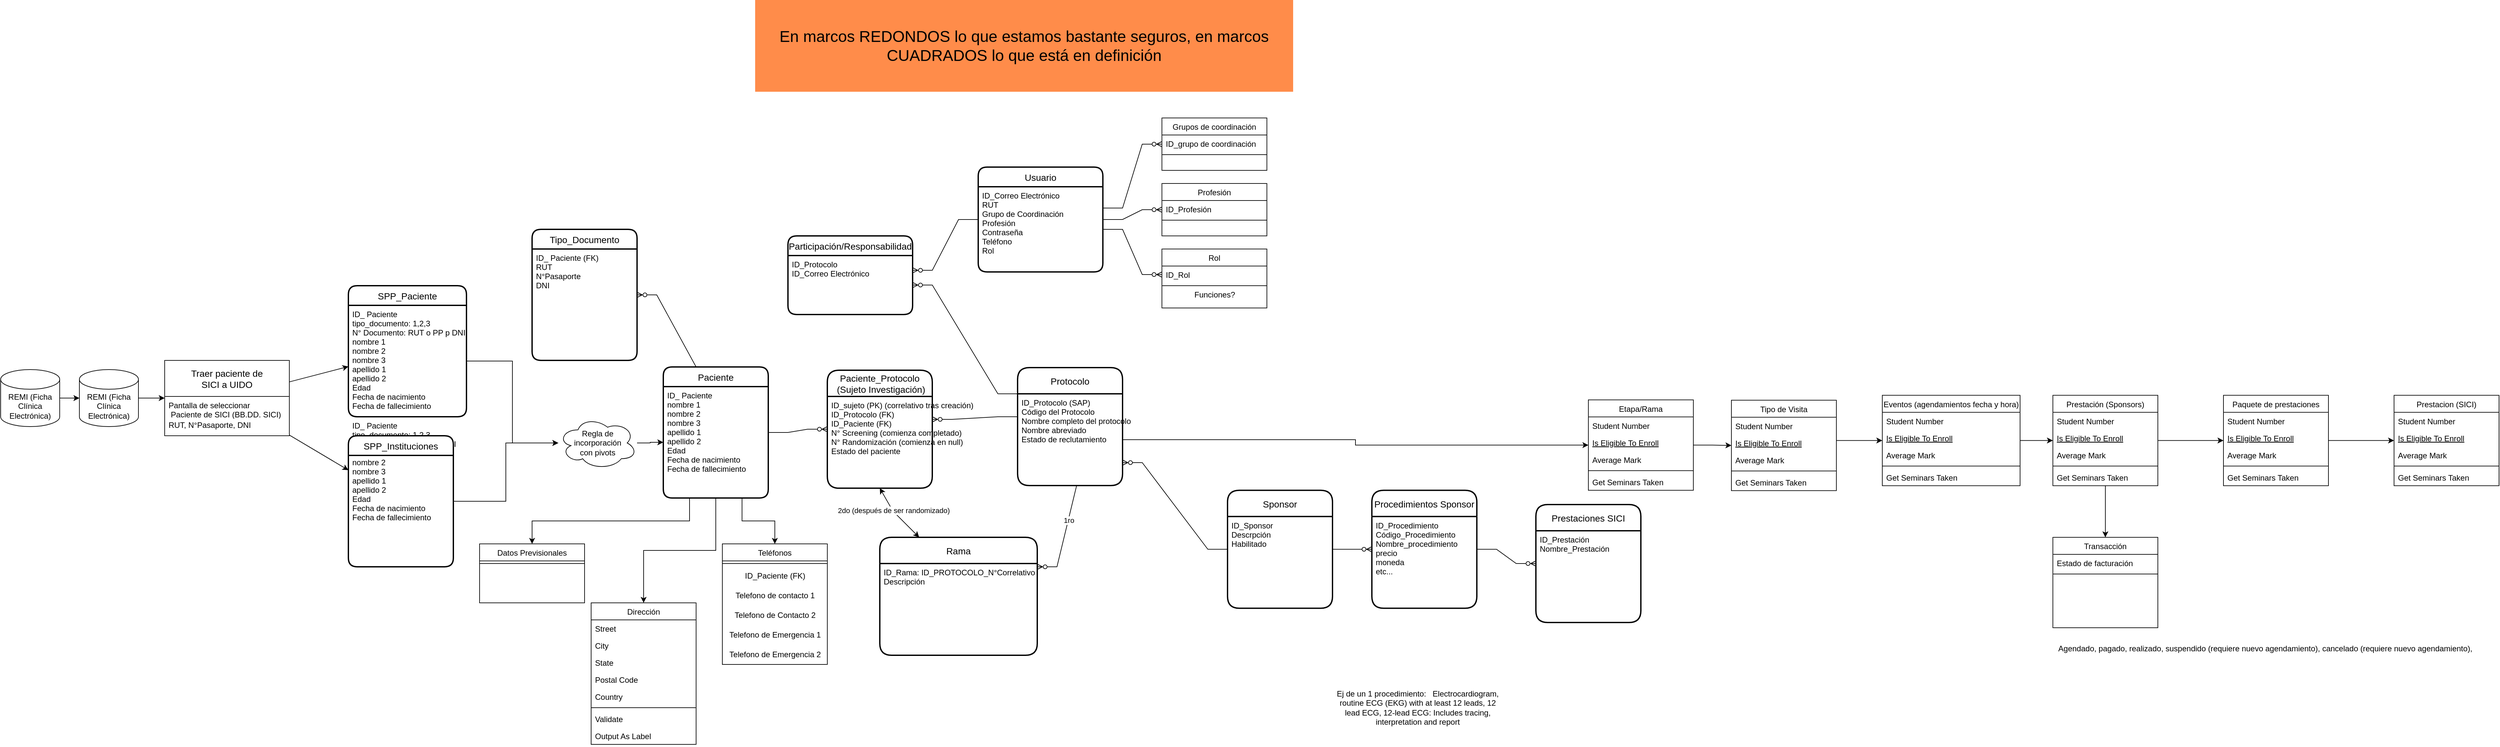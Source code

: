 <mxfile version="20.4.0" type="github">
  <diagram id="C5RBs43oDa-KdzZeNtuy" name="Modelo de datos">
    <mxGraphModel dx="3698" dy="2111" grid="1" gridSize="10" guides="1" tooltips="1" connect="1" arrows="1" fold="1" page="1" pageScale="1" pageWidth="827" pageHeight="1169" math="0" shadow="0">
      <root>
        <mxCell id="WIyWlLk6GJQsqaUBKTNV-0" />
        <mxCell id="WIyWlLk6GJQsqaUBKTNV-1" parent="WIyWlLk6GJQsqaUBKTNV-0" />
        <mxCell id="o2q1ifa4VH7G2egXARDQ-42" style="edgeStyle=orthogonalEdgeStyle;rounded=0;orthogonalLoop=1;jettySize=auto;html=1;exitX=1;exitY=0.5;exitDx=0;exitDy=0;" parent="WIyWlLk6GJQsqaUBKTNV-1" source="6zTSTTlQzJXJBrJj9n_g-30" target="z5YawjzfUHT3OrqKKdno-17" edge="1">
          <mxGeometry relative="1" as="geometry">
            <mxPoint x="850.0" y="588" as="sourcePoint" />
          </mxGeometry>
        </mxCell>
        <mxCell id="o2q1ifa4VH7G2egXARDQ-59" value="" style="edgeStyle=orthogonalEdgeStyle;rounded=0;orthogonalLoop=1;jettySize=auto;html=1;" parent="WIyWlLk6GJQsqaUBKTNV-1" source="zkfFHV4jXpPFQw0GAbJ--6" target="z5YawjzfUHT3OrqKKdno-11" edge="1">
          <mxGeometry relative="1" as="geometry" />
        </mxCell>
        <mxCell id="zkfFHV4jXpPFQw0GAbJ--6" value="Paquete de prestaciones" style="swimlane;fontStyle=0;align=center;verticalAlign=top;childLayout=stackLayout;horizontal=1;startSize=26;horizontalStack=0;resizeParent=1;resizeLast=0;collapsible=1;marginBottom=0;rounded=0;shadow=0;strokeWidth=1;" parent="WIyWlLk6GJQsqaUBKTNV-1" vertex="1">
          <mxGeometry x="2268" y="533.25" width="160" height="138" as="geometry">
            <mxRectangle x="130" y="380" width="160" height="26" as="alternateBounds" />
          </mxGeometry>
        </mxCell>
        <mxCell id="zkfFHV4jXpPFQw0GAbJ--7" value="Student Number" style="text;align=left;verticalAlign=top;spacingLeft=4;spacingRight=4;overflow=hidden;rotatable=0;points=[[0,0.5],[1,0.5]];portConstraint=eastwest;" parent="zkfFHV4jXpPFQw0GAbJ--6" vertex="1">
          <mxGeometry y="26" width="160" height="26" as="geometry" />
        </mxCell>
        <mxCell id="zkfFHV4jXpPFQw0GAbJ--10" value="Is Eligible To Enroll" style="text;align=left;verticalAlign=top;spacingLeft=4;spacingRight=4;overflow=hidden;rotatable=0;points=[[0,0.5],[1,0.5]];portConstraint=eastwest;fontStyle=4" parent="zkfFHV4jXpPFQw0GAbJ--6" vertex="1">
          <mxGeometry y="52" width="160" height="26" as="geometry" />
        </mxCell>
        <mxCell id="zkfFHV4jXpPFQw0GAbJ--8" value="Average Mark" style="text;align=left;verticalAlign=top;spacingLeft=4;spacingRight=4;overflow=hidden;rotatable=0;points=[[0,0.5],[1,0.5]];portConstraint=eastwest;rounded=0;shadow=0;html=0;" parent="zkfFHV4jXpPFQw0GAbJ--6" vertex="1">
          <mxGeometry y="78" width="160" height="26" as="geometry" />
        </mxCell>
        <mxCell id="zkfFHV4jXpPFQw0GAbJ--9" value="" style="line;html=1;strokeWidth=1;align=left;verticalAlign=middle;spacingTop=-1;spacingLeft=3;spacingRight=3;rotatable=0;labelPosition=right;points=[];portConstraint=eastwest;" parent="zkfFHV4jXpPFQw0GAbJ--6" vertex="1">
          <mxGeometry y="104" width="160" height="8" as="geometry" />
        </mxCell>
        <mxCell id="zkfFHV4jXpPFQw0GAbJ--11" value="Get Seminars Taken" style="text;align=left;verticalAlign=top;spacingLeft=4;spacingRight=4;overflow=hidden;rotatable=0;points=[[0,0.5],[1,0.5]];portConstraint=eastwest;" parent="zkfFHV4jXpPFQw0GAbJ--6" vertex="1">
          <mxGeometry y="112" width="160" height="26" as="geometry" />
        </mxCell>
        <mxCell id="zkfFHV4jXpPFQw0GAbJ--17" value="Dirección" style="swimlane;fontStyle=0;align=center;verticalAlign=top;childLayout=stackLayout;horizontal=1;startSize=26;horizontalStack=0;resizeParent=1;resizeLast=0;collapsible=1;marginBottom=0;rounded=0;shadow=0;strokeWidth=1;" parent="WIyWlLk6GJQsqaUBKTNV-1" vertex="1">
          <mxGeometry x="-220" y="850" width="160" height="216" as="geometry">
            <mxRectangle x="550" y="140" width="160" height="26" as="alternateBounds" />
          </mxGeometry>
        </mxCell>
        <mxCell id="zkfFHV4jXpPFQw0GAbJ--18" value="Street" style="text;align=left;verticalAlign=top;spacingLeft=4;spacingRight=4;overflow=hidden;rotatable=0;points=[[0,0.5],[1,0.5]];portConstraint=eastwest;" parent="zkfFHV4jXpPFQw0GAbJ--17" vertex="1">
          <mxGeometry y="26" width="160" height="26" as="geometry" />
        </mxCell>
        <mxCell id="zkfFHV4jXpPFQw0GAbJ--19" value="City" style="text;align=left;verticalAlign=top;spacingLeft=4;spacingRight=4;overflow=hidden;rotatable=0;points=[[0,0.5],[1,0.5]];portConstraint=eastwest;rounded=0;shadow=0;html=0;" parent="zkfFHV4jXpPFQw0GAbJ--17" vertex="1">
          <mxGeometry y="52" width="160" height="26" as="geometry" />
        </mxCell>
        <mxCell id="zkfFHV4jXpPFQw0GAbJ--20" value="State" style="text;align=left;verticalAlign=top;spacingLeft=4;spacingRight=4;overflow=hidden;rotatable=0;points=[[0,0.5],[1,0.5]];portConstraint=eastwest;rounded=0;shadow=0;html=0;" parent="zkfFHV4jXpPFQw0GAbJ--17" vertex="1">
          <mxGeometry y="78" width="160" height="26" as="geometry" />
        </mxCell>
        <mxCell id="zkfFHV4jXpPFQw0GAbJ--21" value="Postal Code" style="text;align=left;verticalAlign=top;spacingLeft=4;spacingRight=4;overflow=hidden;rotatable=0;points=[[0,0.5],[1,0.5]];portConstraint=eastwest;rounded=0;shadow=0;html=0;" parent="zkfFHV4jXpPFQw0GAbJ--17" vertex="1">
          <mxGeometry y="104" width="160" height="26" as="geometry" />
        </mxCell>
        <mxCell id="zkfFHV4jXpPFQw0GAbJ--22" value="Country" style="text;align=left;verticalAlign=top;spacingLeft=4;spacingRight=4;overflow=hidden;rotatable=0;points=[[0,0.5],[1,0.5]];portConstraint=eastwest;rounded=0;shadow=0;html=0;" parent="zkfFHV4jXpPFQw0GAbJ--17" vertex="1">
          <mxGeometry y="130" width="160" height="26" as="geometry" />
        </mxCell>
        <mxCell id="zkfFHV4jXpPFQw0GAbJ--23" value="" style="line;html=1;strokeWidth=1;align=left;verticalAlign=middle;spacingTop=-1;spacingLeft=3;spacingRight=3;rotatable=0;labelPosition=right;points=[];portConstraint=eastwest;" parent="zkfFHV4jXpPFQw0GAbJ--17" vertex="1">
          <mxGeometry y="156" width="160" height="8" as="geometry" />
        </mxCell>
        <mxCell id="zkfFHV4jXpPFQw0GAbJ--24" value="Validate" style="text;align=left;verticalAlign=top;spacingLeft=4;spacingRight=4;overflow=hidden;rotatable=0;points=[[0,0.5],[1,0.5]];portConstraint=eastwest;" parent="zkfFHV4jXpPFQw0GAbJ--17" vertex="1">
          <mxGeometry y="164" width="160" height="26" as="geometry" />
        </mxCell>
        <mxCell id="zkfFHV4jXpPFQw0GAbJ--25" value="Output As Label" style="text;align=left;verticalAlign=top;spacingLeft=4;spacingRight=4;overflow=hidden;rotatable=0;points=[[0,0.5],[1,0.5]];portConstraint=eastwest;" parent="zkfFHV4jXpPFQw0GAbJ--17" vertex="1">
          <mxGeometry y="190" width="160" height="26" as="geometry" />
        </mxCell>
        <mxCell id="z5YawjzfUHT3OrqKKdno-11" value="Prestacion (SICI)" style="swimlane;fontStyle=0;align=center;verticalAlign=top;childLayout=stackLayout;horizontal=1;startSize=26;horizontalStack=0;resizeParent=1;resizeLast=0;collapsible=1;marginBottom=0;rounded=0;shadow=0;strokeWidth=1;" parent="WIyWlLk6GJQsqaUBKTNV-1" vertex="1">
          <mxGeometry x="2528" y="533.25" width="160" height="138" as="geometry">
            <mxRectangle x="130" y="380" width="160" height="26" as="alternateBounds" />
          </mxGeometry>
        </mxCell>
        <mxCell id="z5YawjzfUHT3OrqKKdno-12" value="Student Number" style="text;align=left;verticalAlign=top;spacingLeft=4;spacingRight=4;overflow=hidden;rotatable=0;points=[[0,0.5],[1,0.5]];portConstraint=eastwest;" parent="z5YawjzfUHT3OrqKKdno-11" vertex="1">
          <mxGeometry y="26" width="160" height="26" as="geometry" />
        </mxCell>
        <mxCell id="z5YawjzfUHT3OrqKKdno-13" value="Is Eligible To Enroll" style="text;align=left;verticalAlign=top;spacingLeft=4;spacingRight=4;overflow=hidden;rotatable=0;points=[[0,0.5],[1,0.5]];portConstraint=eastwest;fontStyle=4" parent="z5YawjzfUHT3OrqKKdno-11" vertex="1">
          <mxGeometry y="52" width="160" height="26" as="geometry" />
        </mxCell>
        <mxCell id="z5YawjzfUHT3OrqKKdno-14" value="Average Mark" style="text;align=left;verticalAlign=top;spacingLeft=4;spacingRight=4;overflow=hidden;rotatable=0;points=[[0,0.5],[1,0.5]];portConstraint=eastwest;rounded=0;shadow=0;html=0;" parent="z5YawjzfUHT3OrqKKdno-11" vertex="1">
          <mxGeometry y="78" width="160" height="26" as="geometry" />
        </mxCell>
        <mxCell id="z5YawjzfUHT3OrqKKdno-15" value="" style="line;html=1;strokeWidth=1;align=left;verticalAlign=middle;spacingTop=-1;spacingLeft=3;spacingRight=3;rotatable=0;labelPosition=right;points=[];portConstraint=eastwest;" parent="z5YawjzfUHT3OrqKKdno-11" vertex="1">
          <mxGeometry y="104" width="160" height="8" as="geometry" />
        </mxCell>
        <mxCell id="z5YawjzfUHT3OrqKKdno-16" value="Get Seminars Taken" style="text;align=left;verticalAlign=top;spacingLeft=4;spacingRight=4;overflow=hidden;rotatable=0;points=[[0,0.5],[1,0.5]];portConstraint=eastwest;" parent="z5YawjzfUHT3OrqKKdno-11" vertex="1">
          <mxGeometry y="112" width="160" height="26" as="geometry" />
        </mxCell>
        <mxCell id="o2q1ifa4VH7G2egXARDQ-8" value="" style="edgeStyle=orthogonalEdgeStyle;rounded=0;orthogonalLoop=1;jettySize=auto;html=1;" parent="WIyWlLk6GJQsqaUBKTNV-1" source="z5YawjzfUHT3OrqKKdno-17" target="o2q1ifa4VH7G2egXARDQ-2" edge="1">
          <mxGeometry relative="1" as="geometry" />
        </mxCell>
        <mxCell id="z5YawjzfUHT3OrqKKdno-17" value="Etapa/Rama" style="swimlane;fontStyle=0;align=center;verticalAlign=top;childLayout=stackLayout;horizontal=1;startSize=26;horizontalStack=0;resizeParent=1;resizeLast=0;collapsible=1;marginBottom=0;rounded=0;shadow=0;strokeWidth=1;" parent="WIyWlLk6GJQsqaUBKTNV-1" vertex="1">
          <mxGeometry x="1300" y="540.25" width="160" height="138" as="geometry">
            <mxRectangle x="130" y="380" width="160" height="26" as="alternateBounds" />
          </mxGeometry>
        </mxCell>
        <mxCell id="z5YawjzfUHT3OrqKKdno-18" value="Student Number" style="text;align=left;verticalAlign=top;spacingLeft=4;spacingRight=4;overflow=hidden;rotatable=0;points=[[0,0.5],[1,0.5]];portConstraint=eastwest;" parent="z5YawjzfUHT3OrqKKdno-17" vertex="1">
          <mxGeometry y="26" width="160" height="26" as="geometry" />
        </mxCell>
        <mxCell id="z5YawjzfUHT3OrqKKdno-19" value="Is Eligible To Enroll" style="text;align=left;verticalAlign=top;spacingLeft=4;spacingRight=4;overflow=hidden;rotatable=0;points=[[0,0.5],[1,0.5]];portConstraint=eastwest;fontStyle=4" parent="z5YawjzfUHT3OrqKKdno-17" vertex="1">
          <mxGeometry y="52" width="160" height="26" as="geometry" />
        </mxCell>
        <mxCell id="z5YawjzfUHT3OrqKKdno-20" value="Average Mark" style="text;align=left;verticalAlign=top;spacingLeft=4;spacingRight=4;overflow=hidden;rotatable=0;points=[[0,0.5],[1,0.5]];portConstraint=eastwest;rounded=0;shadow=0;html=0;" parent="z5YawjzfUHT3OrqKKdno-17" vertex="1">
          <mxGeometry y="78" width="160" height="26" as="geometry" />
        </mxCell>
        <mxCell id="z5YawjzfUHT3OrqKKdno-21" value="" style="line;html=1;strokeWidth=1;align=left;verticalAlign=middle;spacingTop=-1;spacingLeft=3;spacingRight=3;rotatable=0;labelPosition=right;points=[];portConstraint=eastwest;" parent="z5YawjzfUHT3OrqKKdno-17" vertex="1">
          <mxGeometry y="104" width="160" height="8" as="geometry" />
        </mxCell>
        <mxCell id="z5YawjzfUHT3OrqKKdno-22" value="Get Seminars Taken" style="text;align=left;verticalAlign=top;spacingLeft=4;spacingRight=4;overflow=hidden;rotatable=0;points=[[0,0.5],[1,0.5]];portConstraint=eastwest;" parent="z5YawjzfUHT3OrqKKdno-17" vertex="1">
          <mxGeometry y="112" width="160" height="26" as="geometry" />
        </mxCell>
        <mxCell id="o2q1ifa4VH7G2egXARDQ-2" value="Tipo de Visita" style="swimlane;fontStyle=0;align=center;verticalAlign=top;childLayout=stackLayout;horizontal=1;startSize=26;horizontalStack=0;resizeParent=1;resizeLast=0;collapsible=1;marginBottom=0;rounded=0;shadow=0;strokeWidth=1;" parent="WIyWlLk6GJQsqaUBKTNV-1" vertex="1">
          <mxGeometry x="1518" y="540.75" width="160" height="138" as="geometry">
            <mxRectangle x="130" y="380" width="160" height="26" as="alternateBounds" />
          </mxGeometry>
        </mxCell>
        <mxCell id="o2q1ifa4VH7G2egXARDQ-3" value="Student Number" style="text;align=left;verticalAlign=top;spacingLeft=4;spacingRight=4;overflow=hidden;rotatable=0;points=[[0,0.5],[1,0.5]];portConstraint=eastwest;" parent="o2q1ifa4VH7G2egXARDQ-2" vertex="1">
          <mxGeometry y="26" width="160" height="26" as="geometry" />
        </mxCell>
        <mxCell id="o2q1ifa4VH7G2egXARDQ-4" value="Is Eligible To Enroll" style="text;align=left;verticalAlign=top;spacingLeft=4;spacingRight=4;overflow=hidden;rotatable=0;points=[[0,0.5],[1,0.5]];portConstraint=eastwest;fontStyle=4" parent="o2q1ifa4VH7G2egXARDQ-2" vertex="1">
          <mxGeometry y="52" width="160" height="26" as="geometry" />
        </mxCell>
        <mxCell id="o2q1ifa4VH7G2egXARDQ-5" value="Average Mark" style="text;align=left;verticalAlign=top;spacingLeft=4;spacingRight=4;overflow=hidden;rotatable=0;points=[[0,0.5],[1,0.5]];portConstraint=eastwest;rounded=0;shadow=0;html=0;" parent="o2q1ifa4VH7G2egXARDQ-2" vertex="1">
          <mxGeometry y="78" width="160" height="26" as="geometry" />
        </mxCell>
        <mxCell id="o2q1ifa4VH7G2egXARDQ-6" value="" style="line;html=1;strokeWidth=1;align=left;verticalAlign=middle;spacingTop=-1;spacingLeft=3;spacingRight=3;rotatable=0;labelPosition=right;points=[];portConstraint=eastwest;" parent="o2q1ifa4VH7G2egXARDQ-2" vertex="1">
          <mxGeometry y="104" width="160" height="8" as="geometry" />
        </mxCell>
        <mxCell id="o2q1ifa4VH7G2egXARDQ-7" value="Get Seminars Taken" style="text;align=left;verticalAlign=top;spacingLeft=4;spacingRight=4;overflow=hidden;rotatable=0;points=[[0,0.5],[1,0.5]];portConstraint=eastwest;" parent="o2q1ifa4VH7G2egXARDQ-2" vertex="1">
          <mxGeometry y="112" width="160" height="26" as="geometry" />
        </mxCell>
        <mxCell id="o2q1ifa4VH7G2egXARDQ-58" value="" style="edgeStyle=orthogonalEdgeStyle;rounded=0;orthogonalLoop=1;jettySize=auto;html=1;" parent="WIyWlLk6GJQsqaUBKTNV-1" source="o2q1ifa4VH7G2egXARDQ-9" target="zkfFHV4jXpPFQw0GAbJ--6" edge="1">
          <mxGeometry relative="1" as="geometry" />
        </mxCell>
        <mxCell id="o2q1ifa4VH7G2egXARDQ-9" value="Prestación (Sponsors)" style="swimlane;fontStyle=0;align=center;verticalAlign=top;childLayout=stackLayout;horizontal=1;startSize=26;horizontalStack=0;resizeParent=1;resizeLast=0;collapsible=1;marginBottom=0;rounded=0;shadow=0;strokeWidth=1;" parent="WIyWlLk6GJQsqaUBKTNV-1" vertex="1">
          <mxGeometry x="2008" y="533.25" width="160" height="138" as="geometry">
            <mxRectangle x="130" y="380" width="160" height="26" as="alternateBounds" />
          </mxGeometry>
        </mxCell>
        <mxCell id="o2q1ifa4VH7G2egXARDQ-10" value="Student Number" style="text;align=left;verticalAlign=top;spacingLeft=4;spacingRight=4;overflow=hidden;rotatable=0;points=[[0,0.5],[1,0.5]];portConstraint=eastwest;" parent="o2q1ifa4VH7G2egXARDQ-9" vertex="1">
          <mxGeometry y="26" width="160" height="26" as="geometry" />
        </mxCell>
        <mxCell id="o2q1ifa4VH7G2egXARDQ-11" value="Is Eligible To Enroll" style="text;align=left;verticalAlign=top;spacingLeft=4;spacingRight=4;overflow=hidden;rotatable=0;points=[[0,0.5],[1,0.5]];portConstraint=eastwest;fontStyle=4" parent="o2q1ifa4VH7G2egXARDQ-9" vertex="1">
          <mxGeometry y="52" width="160" height="26" as="geometry" />
        </mxCell>
        <mxCell id="o2q1ifa4VH7G2egXARDQ-12" value="Average Mark" style="text;align=left;verticalAlign=top;spacingLeft=4;spacingRight=4;overflow=hidden;rotatable=0;points=[[0,0.5],[1,0.5]];portConstraint=eastwest;rounded=0;shadow=0;html=0;" parent="o2q1ifa4VH7G2egXARDQ-9" vertex="1">
          <mxGeometry y="78" width="160" height="26" as="geometry" />
        </mxCell>
        <mxCell id="o2q1ifa4VH7G2egXARDQ-13" value="" style="line;html=1;strokeWidth=1;align=left;verticalAlign=middle;spacingTop=-1;spacingLeft=3;spacingRight=3;rotatable=0;labelPosition=right;points=[];portConstraint=eastwest;" parent="o2q1ifa4VH7G2egXARDQ-9" vertex="1">
          <mxGeometry y="104" width="160" height="8" as="geometry" />
        </mxCell>
        <mxCell id="o2q1ifa4VH7G2egXARDQ-14" value="Get Seminars Taken" style="text;align=left;verticalAlign=top;spacingLeft=4;spacingRight=4;overflow=hidden;rotatable=0;points=[[0,0.5],[1,0.5]];portConstraint=eastwest;" parent="o2q1ifa4VH7G2egXARDQ-9" vertex="1">
          <mxGeometry y="112" width="160" height="26" as="geometry" />
        </mxCell>
        <mxCell id="o2q1ifa4VH7G2egXARDQ-44" value="Transacción" style="swimlane;fontStyle=0;align=center;verticalAlign=top;childLayout=stackLayout;horizontal=1;startSize=26;horizontalStack=0;resizeParent=1;resizeLast=0;collapsible=1;marginBottom=0;rounded=0;shadow=0;strokeWidth=1;" parent="WIyWlLk6GJQsqaUBKTNV-1" vertex="1">
          <mxGeometry x="2008" y="750" width="160" height="138" as="geometry">
            <mxRectangle x="130" y="380" width="160" height="26" as="alternateBounds" />
          </mxGeometry>
        </mxCell>
        <mxCell id="o2q1ifa4VH7G2egXARDQ-45" value="Estado de facturación" style="text;align=left;verticalAlign=top;spacingLeft=4;spacingRight=4;overflow=hidden;rotatable=0;points=[[0,0.5],[1,0.5]];portConstraint=eastwest;" parent="o2q1ifa4VH7G2egXARDQ-44" vertex="1">
          <mxGeometry y="26" width="160" height="26" as="geometry" />
        </mxCell>
        <mxCell id="o2q1ifa4VH7G2egXARDQ-48" value="" style="line;html=1;strokeWidth=1;align=left;verticalAlign=middle;spacingTop=-1;spacingLeft=3;spacingRight=3;rotatable=0;labelPosition=right;points=[];portConstraint=eastwest;" parent="o2q1ifa4VH7G2egXARDQ-44" vertex="1">
          <mxGeometry y="52" width="160" height="8" as="geometry" />
        </mxCell>
        <mxCell id="o2q1ifa4VH7G2egXARDQ-54" value="Agendado, pagado, realizado, suspendido (requiere nuevo agendamiento), cancelado (requiere nuevo agendamiento),&amp;nbsp;" style="text;html=1;align=center;verticalAlign=middle;resizable=0;points=[];autosize=1;strokeColor=none;fillColor=none;" parent="WIyWlLk6GJQsqaUBKTNV-1" vertex="1">
          <mxGeometry x="2008" y="910" width="650" height="20" as="geometry" />
        </mxCell>
        <mxCell id="o2q1ifa4VH7G2egXARDQ-69" value="Grupos de coordinación&#xa;" style="swimlane;fontStyle=0;align=center;verticalAlign=top;childLayout=stackLayout;horizontal=1;startSize=26;horizontalStack=0;resizeParent=1;resizeLast=0;collapsible=1;marginBottom=0;rounded=0;shadow=0;strokeWidth=1;" parent="WIyWlLk6GJQsqaUBKTNV-1" vertex="1">
          <mxGeometry x="650" y="110" width="160" height="80" as="geometry">
            <mxRectangle x="340" y="380" width="170" height="26" as="alternateBounds" />
          </mxGeometry>
        </mxCell>
        <mxCell id="o2q1ifa4VH7G2egXARDQ-70" value="ID_grupo de coordinación" style="text;align=left;verticalAlign=top;spacingLeft=4;spacingRight=4;overflow=hidden;rotatable=0;points=[[0,0.5],[1,0.5]];portConstraint=eastwest;" parent="o2q1ifa4VH7G2egXARDQ-69" vertex="1">
          <mxGeometry y="26" width="160" height="26" as="geometry" />
        </mxCell>
        <mxCell id="o2q1ifa4VH7G2egXARDQ-77" value="" style="line;html=1;strokeWidth=1;align=left;verticalAlign=middle;spacingTop=-1;spacingLeft=3;spacingRight=3;rotatable=0;labelPosition=right;points=[];portConstraint=eastwest;" parent="o2q1ifa4VH7G2egXARDQ-69" vertex="1">
          <mxGeometry y="52" width="160" height="8" as="geometry" />
        </mxCell>
        <mxCell id="o2q1ifa4VH7G2egXARDQ-78" value="Profesión" style="swimlane;fontStyle=0;align=center;verticalAlign=top;childLayout=stackLayout;horizontal=1;startSize=26;horizontalStack=0;resizeParent=1;resizeLast=0;collapsible=1;marginBottom=0;rounded=0;shadow=0;strokeWidth=1;" parent="WIyWlLk6GJQsqaUBKTNV-1" vertex="1">
          <mxGeometry x="650" y="210" width="160" height="80" as="geometry">
            <mxRectangle x="340" y="380" width="170" height="26" as="alternateBounds" />
          </mxGeometry>
        </mxCell>
        <mxCell id="o2q1ifa4VH7G2egXARDQ-79" value="ID_Profesión" style="text;align=left;verticalAlign=top;spacingLeft=4;spacingRight=4;overflow=hidden;rotatable=0;points=[[0,0.5],[1,0.5]];portConstraint=eastwest;" parent="o2q1ifa4VH7G2egXARDQ-78" vertex="1">
          <mxGeometry y="26" width="160" height="26" as="geometry" />
        </mxCell>
        <mxCell id="o2q1ifa4VH7G2egXARDQ-80" value="" style="line;html=1;strokeWidth=1;align=left;verticalAlign=middle;spacingTop=-1;spacingLeft=3;spacingRight=3;rotatable=0;labelPosition=right;points=[];portConstraint=eastwest;" parent="o2q1ifa4VH7G2egXARDQ-78" vertex="1">
          <mxGeometry y="52" width="160" height="8" as="geometry" />
        </mxCell>
        <mxCell id="o2q1ifa4VH7G2egXARDQ-81" value="Rol" style="swimlane;fontStyle=0;align=center;verticalAlign=top;childLayout=stackLayout;horizontal=1;startSize=26;horizontalStack=0;resizeParent=1;resizeLast=0;collapsible=1;marginBottom=0;rounded=0;shadow=0;strokeWidth=1;" parent="WIyWlLk6GJQsqaUBKTNV-1" vertex="1">
          <mxGeometry x="650" y="310" width="160" height="90" as="geometry">
            <mxRectangle x="340" y="380" width="170" height="26" as="alternateBounds" />
          </mxGeometry>
        </mxCell>
        <mxCell id="o2q1ifa4VH7G2egXARDQ-82" value="ID_Rol" style="text;align=left;verticalAlign=top;spacingLeft=4;spacingRight=4;overflow=hidden;rotatable=0;points=[[0,0.5],[1,0.5]];portConstraint=eastwest;" parent="o2q1ifa4VH7G2egXARDQ-81" vertex="1">
          <mxGeometry y="26" width="160" height="26" as="geometry" />
        </mxCell>
        <mxCell id="o2q1ifa4VH7G2egXARDQ-83" value="" style="line;html=1;strokeWidth=1;align=left;verticalAlign=middle;spacingTop=-1;spacingLeft=3;spacingRight=3;rotatable=0;labelPosition=right;points=[];portConstraint=eastwest;" parent="o2q1ifa4VH7G2egXARDQ-81" vertex="1">
          <mxGeometry y="52" width="160" height="8" as="geometry" />
        </mxCell>
        <mxCell id="o2q1ifa4VH7G2egXARDQ-98" value="Funciones?" style="text;html=1;align=center;verticalAlign=middle;resizable=0;points=[];autosize=1;strokeColor=none;fillColor=none;" parent="o2q1ifa4VH7G2egXARDQ-81" vertex="1">
          <mxGeometry y="60" width="160" height="20" as="geometry" />
        </mxCell>
        <mxCell id="o2q1ifa4VH7G2egXARDQ-86" value="" style="edgeStyle=entityRelationEdgeStyle;fontSize=12;html=1;endArrow=ERzeroToMany;endFill=1;rounded=0;exitX=1;exitY=0.25;exitDx=0;exitDy=0;" parent="WIyWlLk6GJQsqaUBKTNV-1" source="6zTSTTlQzJXJBrJj9n_g-22" target="o2q1ifa4VH7G2egXARDQ-69" edge="1">
          <mxGeometry width="100" height="100" relative="1" as="geometry">
            <mxPoint x="560" y="258" as="sourcePoint" />
            <mxPoint x="630" y="200" as="targetPoint" />
          </mxGeometry>
        </mxCell>
        <mxCell id="o2q1ifa4VH7G2egXARDQ-87" value="" style="edgeStyle=entityRelationEdgeStyle;fontSize=12;html=1;endArrow=ERzeroToMany;endFill=1;rounded=0;" parent="WIyWlLk6GJQsqaUBKTNV-1" source="6zTSTTlQzJXJBrJj9n_g-21" target="o2q1ifa4VH7G2egXARDQ-78" edge="1">
          <mxGeometry width="100" height="100" relative="1" as="geometry">
            <mxPoint x="590" y="170" as="sourcePoint" />
            <mxPoint x="320" y="210" as="targetPoint" />
          </mxGeometry>
        </mxCell>
        <mxCell id="o2q1ifa4VH7G2egXARDQ-88" value="" style="edgeStyle=entityRelationEdgeStyle;fontSize=12;html=1;endArrow=ERzeroToMany;endFill=1;rounded=0;entryX=0;entryY=0.5;entryDx=0;entryDy=0;exitX=1;exitY=0.5;exitDx=0;exitDy=0;" parent="WIyWlLk6GJQsqaUBKTNV-1" source="6zTSTTlQzJXJBrJj9n_g-22" target="o2q1ifa4VH7G2egXARDQ-82" edge="1">
          <mxGeometry width="100" height="100" relative="1" as="geometry">
            <mxPoint x="560" y="258" as="sourcePoint" />
            <mxPoint x="320" y="320" as="targetPoint" />
          </mxGeometry>
        </mxCell>
        <mxCell id="o2q1ifa4VH7G2egXARDQ-99" value="Participación/Responsabilidad" style="swimlane;childLayout=stackLayout;horizontal=1;startSize=30;horizontalStack=0;rounded=1;fontSize=14;fontStyle=0;strokeWidth=2;resizeParent=0;resizeLast=1;shadow=0;dashed=0;align=center;" parent="WIyWlLk6GJQsqaUBKTNV-1" vertex="1">
          <mxGeometry x="80" y="290" width="190" height="120" as="geometry" />
        </mxCell>
        <mxCell id="o2q1ifa4VH7G2egXARDQ-100" value="ID_Protocolo&#xa;ID_Correo Electrónico" style="align=left;strokeColor=none;fillColor=none;spacingLeft=4;fontSize=12;verticalAlign=top;resizable=0;rotatable=0;part=1;" parent="o2q1ifa4VH7G2egXARDQ-99" vertex="1">
          <mxGeometry y="30" width="190" height="90" as="geometry" />
        </mxCell>
        <mxCell id="o2q1ifa4VH7G2egXARDQ-101" value="" style="edgeStyle=entityRelationEdgeStyle;fontSize=12;html=1;endArrow=ERzeroToMany;endFill=1;rounded=0;entryX=1;entryY=0.25;entryDx=0;entryDy=0;" parent="WIyWlLk6GJQsqaUBKTNV-1" source="6zTSTTlQzJXJBrJj9n_g-21" target="o2q1ifa4VH7G2egXARDQ-100" edge="1">
          <mxGeometry width="100" height="100" relative="1" as="geometry">
            <mxPoint x="450" y="286" as="sourcePoint" />
            <mxPoint x="190" y="370" as="targetPoint" />
          </mxGeometry>
        </mxCell>
        <mxCell id="6zTSTTlQzJXJBrJj9n_g-49" value="" style="edgeStyle=orthogonalEdgeStyle;rounded=0;orthogonalLoop=1;jettySize=auto;html=1;fontSize=24;" parent="WIyWlLk6GJQsqaUBKTNV-1" source="OjmSdSg9R2nAoR8jusWb-0" target="o2q1ifa4VH7G2egXARDQ-9" edge="1">
          <mxGeometry relative="1" as="geometry" />
        </mxCell>
        <mxCell id="OjmSdSg9R2nAoR8jusWb-0" value="Eventos (agendamientos fecha y hora)" style="swimlane;fontStyle=0;align=center;verticalAlign=top;childLayout=stackLayout;horizontal=1;startSize=26;horizontalStack=0;resizeParent=1;resizeLast=0;collapsible=1;marginBottom=0;rounded=0;shadow=0;strokeWidth=1;hachureGap=4;" parent="WIyWlLk6GJQsqaUBKTNV-1" vertex="1">
          <mxGeometry x="1748" y="533.25" width="210" height="138" as="geometry">
            <mxRectangle x="130" y="380" width="160" height="26" as="alternateBounds" />
          </mxGeometry>
        </mxCell>
        <mxCell id="OjmSdSg9R2nAoR8jusWb-1" value="Student Number" style="text;align=left;verticalAlign=top;spacingLeft=4;spacingRight=4;overflow=hidden;rotatable=0;points=[[0,0.5],[1,0.5]];portConstraint=eastwest;" parent="OjmSdSg9R2nAoR8jusWb-0" vertex="1">
          <mxGeometry y="26" width="210" height="26" as="geometry" />
        </mxCell>
        <mxCell id="OjmSdSg9R2nAoR8jusWb-2" value="Is Eligible To Enroll" style="text;align=left;verticalAlign=top;spacingLeft=4;spacingRight=4;overflow=hidden;rotatable=0;points=[[0,0.5],[1,0.5]];portConstraint=eastwest;fontStyle=4" parent="OjmSdSg9R2nAoR8jusWb-0" vertex="1">
          <mxGeometry y="52" width="210" height="26" as="geometry" />
        </mxCell>
        <mxCell id="OjmSdSg9R2nAoR8jusWb-3" value="Average Mark" style="text;align=left;verticalAlign=top;spacingLeft=4;spacingRight=4;overflow=hidden;rotatable=0;points=[[0,0.5],[1,0.5]];portConstraint=eastwest;rounded=0;shadow=0;html=0;" parent="OjmSdSg9R2nAoR8jusWb-0" vertex="1">
          <mxGeometry y="78" width="210" height="26" as="geometry" />
        </mxCell>
        <mxCell id="OjmSdSg9R2nAoR8jusWb-4" value="" style="line;html=1;strokeWidth=1;align=left;verticalAlign=middle;spacingTop=-1;spacingLeft=3;spacingRight=3;rotatable=0;labelPosition=right;points=[];portConstraint=eastwest;" parent="OjmSdSg9R2nAoR8jusWb-0" vertex="1">
          <mxGeometry y="104" width="210" height="8" as="geometry" />
        </mxCell>
        <mxCell id="OjmSdSg9R2nAoR8jusWb-5" value="Get Seminars Taken" style="text;align=left;verticalAlign=top;spacingLeft=4;spacingRight=4;overflow=hidden;rotatable=0;points=[[0,0.5],[1,0.5]];portConstraint=eastwest;" parent="OjmSdSg9R2nAoR8jusWb-0" vertex="1">
          <mxGeometry y="112" width="210" height="26" as="geometry" />
        </mxCell>
        <mxCell id="6zTSTTlQzJXJBrJj9n_g-6" value="" style="edgeStyle=entityRelationEdgeStyle;fontSize=12;html=1;endArrow=ERzeroToMany;endFill=1;rounded=0;entryX=1;entryY=0.5;entryDx=0;entryDy=0;exitX=0;exitY=0;exitDx=0;exitDy=0;" parent="WIyWlLk6GJQsqaUBKTNV-1" source="6zTSTTlQzJXJBrJj9n_g-30" target="o2q1ifa4VH7G2egXARDQ-100" edge="1">
          <mxGeometry width="100" height="100" relative="1" as="geometry">
            <mxPoint x="690.0" y="532" as="sourcePoint" />
            <mxPoint x="320" y="400" as="targetPoint" />
          </mxGeometry>
        </mxCell>
        <mxCell id="6zTSTTlQzJXJBrJj9n_g-8" value="Paciente" style="swimlane;childLayout=stackLayout;horizontal=1;startSize=30;horizontalStack=0;rounded=1;fontSize=14;fontStyle=0;strokeWidth=2;resizeParent=0;resizeLast=1;shadow=0;dashed=0;align=center;" parent="WIyWlLk6GJQsqaUBKTNV-1" vertex="1">
          <mxGeometry x="-110" y="490" width="160" height="200" as="geometry" />
        </mxCell>
        <mxCell id="6zTSTTlQzJXJBrJj9n_g-9" value="ID_ Paciente&#xa;nombre 1&#xa;nombre 2&#xa;nombre 3&#xa;apellido 1&#xa;apellido 2&#xa;Edad&#xa;Fecha de nacimiento&#xa;Fecha de fallecimiento" style="align=left;strokeColor=none;fillColor=none;spacingLeft=4;fontSize=12;verticalAlign=top;resizable=0;rotatable=0;part=1;" parent="6zTSTTlQzJXJBrJj9n_g-8" vertex="1">
          <mxGeometry y="30" width="160" height="170" as="geometry" />
        </mxCell>
        <mxCell id="6zTSTTlQzJXJBrJj9n_g-10" value="REMI (Ficha Clínica Electrónica)" style="shape=cylinder3;whiteSpace=wrap;html=1;boundedLbl=1;backgroundOutline=1;size=15;" parent="WIyWlLk6GJQsqaUBKTNV-1" vertex="1">
          <mxGeometry x="-1120" y="494" width="90" height="87" as="geometry" />
        </mxCell>
        <mxCell id="6zTSTTlQzJXJBrJj9n_g-11" value="" style="endArrow=classic;html=1;rounded=0;exitX=1;exitY=0.5;exitDx=0;exitDy=0;exitPerimeter=0;" parent="WIyWlLk6GJQsqaUBKTNV-1" source="6zTSTTlQzJXJBrJj9n_g-10" target="oAlLGOrR3hh61o7wbB05-12" edge="1">
          <mxGeometry width="50" height="50" relative="1" as="geometry">
            <mxPoint x="-260" y="710" as="sourcePoint" />
            <mxPoint x="-350" y="581" as="targetPoint" />
          </mxGeometry>
        </mxCell>
        <mxCell id="6zTSTTlQzJXJBrJj9n_g-14" value="Traer paciente de&#xa;SICI a UIDO" style="swimlane;fontStyle=0;childLayout=stackLayout;horizontal=1;startSize=55;horizontalStack=0;resizeParent=1;resizeParentMax=0;resizeLast=0;collapsible=1;marginBottom=0;align=center;fontSize=14;" parent="WIyWlLk6GJQsqaUBKTNV-1" vertex="1">
          <mxGeometry x="-870" y="480" width="190" height="115" as="geometry" />
        </mxCell>
        <mxCell id="6zTSTTlQzJXJBrJj9n_g-15" value="Pantalla de seleccionar&#xa; Paciente de SICI (BB.DD. SICI)" style="text;strokeColor=none;fillColor=none;spacingLeft=4;spacingRight=4;overflow=hidden;rotatable=0;points=[[0,0.5],[1,0.5]];portConstraint=eastwest;fontSize=12;" parent="6zTSTTlQzJXJBrJj9n_g-14" vertex="1">
          <mxGeometry y="55" width="190" height="30" as="geometry" />
        </mxCell>
        <mxCell id="6zTSTTlQzJXJBrJj9n_g-16" value="RUT, N°Pasaporte, DNI" style="text;strokeColor=none;fillColor=none;spacingLeft=4;spacingRight=4;overflow=hidden;rotatable=0;points=[[0,0.5],[1,0.5]];portConstraint=eastwest;fontSize=12;" parent="6zTSTTlQzJXJBrJj9n_g-14" vertex="1">
          <mxGeometry y="85" width="190" height="30" as="geometry" />
        </mxCell>
        <mxCell id="6zTSTTlQzJXJBrJj9n_g-18" value="" style="endArrow=classic;html=1;rounded=0;" parent="WIyWlLk6GJQsqaUBKTNV-1" source="6zTSTTlQzJXJBrJj9n_g-14" target="oAlLGOrR3hh61o7wbB05-26" edge="1">
          <mxGeometry width="50" height="50" relative="1" as="geometry">
            <mxPoint x="-380" y="591" as="sourcePoint" />
            <mxPoint x="-340" y="589.833" as="targetPoint" />
            <Array as="points" />
          </mxGeometry>
        </mxCell>
        <mxCell id="6zTSTTlQzJXJBrJj9n_g-21" value="Usuario" style="swimlane;childLayout=stackLayout;horizontal=1;startSize=30;horizontalStack=0;rounded=1;fontSize=14;fontStyle=0;strokeWidth=2;resizeParent=0;resizeLast=1;shadow=0;dashed=0;align=center;" parent="WIyWlLk6GJQsqaUBKTNV-1" vertex="1">
          <mxGeometry x="370" y="185" width="190" height="160" as="geometry" />
        </mxCell>
        <mxCell id="6zTSTTlQzJXJBrJj9n_g-22" value="ID_Correo Electrónico&#xa;RUT&#xa;Grupo de Coordinación&#xa;Profesión&#xa;Contraseña&#xa;Teléfono&#xa;Rol&#xa;" style="align=left;strokeColor=none;fillColor=none;spacingLeft=4;fontSize=12;verticalAlign=top;resizable=0;rotatable=0;part=1;" parent="6zTSTTlQzJXJBrJj9n_g-21" vertex="1">
          <mxGeometry y="30" width="190" height="130" as="geometry" />
        </mxCell>
        <mxCell id="6zTSTTlQzJXJBrJj9n_g-24" value="Paciente_Protocolo&#xa; (Sujeto Investigación)" style="swimlane;childLayout=stackLayout;horizontal=1;startSize=40;horizontalStack=0;rounded=1;fontSize=14;fontStyle=0;strokeWidth=2;resizeParent=0;resizeLast=1;shadow=0;dashed=0;align=center;" parent="WIyWlLk6GJQsqaUBKTNV-1" vertex="1">
          <mxGeometry x="140" y="495" width="160" height="180" as="geometry" />
        </mxCell>
        <mxCell id="6zTSTTlQzJXJBrJj9n_g-25" value="ID_sujeto (PK) (correlativo tras creación)&#xa;ID_Protocolo (FK)&#xa;ID_Paciente (FK)&#xa;N° Screening (comienza completado)&#xa;N° Randomización (comienza en null)&#xa;Estado del paciente" style="align=left;strokeColor=none;fillColor=none;spacingLeft=4;fontSize=12;verticalAlign=top;resizable=0;rotatable=0;part=1;" parent="6zTSTTlQzJXJBrJj9n_g-24" vertex="1">
          <mxGeometry y="40" width="160" height="140" as="geometry" />
        </mxCell>
        <mxCell id="6zTSTTlQzJXJBrJj9n_g-28" value="&lt;font style=&quot;font-size: 24px;&quot;&gt;En marcos REDONDOS lo que estamos bastante seguros, en marcos CUADRADOS lo que está en definición&lt;/font&gt;" style="text;html=1;strokeColor=none;fillColor=#FF8C4A;align=center;verticalAlign=middle;whiteSpace=wrap;rounded=0;" parent="WIyWlLk6GJQsqaUBKTNV-1" vertex="1">
          <mxGeometry x="30" y="-70" width="820" height="140" as="geometry" />
        </mxCell>
        <mxCell id="6zTSTTlQzJXJBrJj9n_g-29" value="Protocolo" style="swimlane;childLayout=stackLayout;horizontal=1;startSize=40;horizontalStack=0;rounded=1;fontSize=14;fontStyle=0;strokeWidth=2;resizeParent=0;resizeLast=1;shadow=0;dashed=0;align=center;" parent="WIyWlLk6GJQsqaUBKTNV-1" vertex="1">
          <mxGeometry x="430" y="491" width="160" height="180" as="geometry" />
        </mxCell>
        <mxCell id="6zTSTTlQzJXJBrJj9n_g-30" value="ID_Protocolo (SAP)&#xa;Código del Protocolo&#xa;Nombre completo del protocolo&#xa;Nombre abreviado&#xa;Estado de reclutamiento" style="align=left;strokeColor=none;fillColor=none;spacingLeft=4;fontSize=12;verticalAlign=top;resizable=0;rotatable=0;part=1;" parent="6zTSTTlQzJXJBrJj9n_g-29" vertex="1">
          <mxGeometry y="40" width="160" height="140" as="geometry" />
        </mxCell>
        <mxCell id="6zTSTTlQzJXJBrJj9n_g-31" value="" style="edgeStyle=entityRelationEdgeStyle;fontSize=12;html=1;endArrow=ERzeroToMany;endFill=1;rounded=0;entryX=1;entryY=0.25;entryDx=0;entryDy=0;exitX=0;exitY=0.25;exitDx=0;exitDy=0;" parent="WIyWlLk6GJQsqaUBKTNV-1" source="6zTSTTlQzJXJBrJj9n_g-30" target="6zTSTTlQzJXJBrJj9n_g-25" edge="1">
          <mxGeometry width="100" height="100" relative="1" as="geometry">
            <mxPoint x="515.0" y="507" as="sourcePoint" />
            <mxPoint x="415" y="584.5" as="targetPoint" />
          </mxGeometry>
        </mxCell>
        <mxCell id="6zTSTTlQzJXJBrJj9n_g-34" value="Datos Previsionales" style="swimlane;fontStyle=0;align=center;verticalAlign=top;childLayout=stackLayout;horizontal=1;startSize=26;horizontalStack=0;resizeParent=1;resizeLast=0;collapsible=1;marginBottom=0;rounded=0;shadow=0;strokeWidth=1;" parent="WIyWlLk6GJQsqaUBKTNV-1" vertex="1">
          <mxGeometry x="-390" y="760" width="160" height="90" as="geometry">
            <mxRectangle x="550" y="140" width="160" height="26" as="alternateBounds" />
          </mxGeometry>
        </mxCell>
        <mxCell id="6zTSTTlQzJXJBrJj9n_g-40" value="" style="line;html=1;strokeWidth=1;align=left;verticalAlign=middle;spacingTop=-1;spacingLeft=3;spacingRight=3;rotatable=0;labelPosition=right;points=[];portConstraint=eastwest;" parent="6zTSTTlQzJXJBrJj9n_g-34" vertex="1">
          <mxGeometry y="26" width="160" height="8" as="geometry" />
        </mxCell>
        <mxCell id="6zTSTTlQzJXJBrJj9n_g-43" value="Teléfonos" style="swimlane;fontStyle=0;align=center;verticalAlign=top;childLayout=stackLayout;horizontal=1;startSize=26;horizontalStack=0;resizeParent=1;resizeLast=0;collapsible=1;marginBottom=0;rounded=0;shadow=0;strokeWidth=1;" parent="WIyWlLk6GJQsqaUBKTNV-1" vertex="1">
          <mxGeometry x="-20" y="760" width="160" height="184" as="geometry">
            <mxRectangle x="550" y="140" width="160" height="26" as="alternateBounds" />
          </mxGeometry>
        </mxCell>
        <mxCell id="6zTSTTlQzJXJBrJj9n_g-44" value="" style="line;html=1;strokeWidth=1;align=left;verticalAlign=middle;spacingTop=-1;spacingLeft=3;spacingRight=3;rotatable=0;labelPosition=right;points=[];portConstraint=eastwest;" parent="6zTSTTlQzJXJBrJj9n_g-43" vertex="1">
          <mxGeometry y="26" width="160" height="8" as="geometry" />
        </mxCell>
        <mxCell id="oAlLGOrR3hh61o7wbB05-16" value="ID_Paciente (FK)" style="text;html=1;align=center;verticalAlign=middle;resizable=0;points=[];autosize=1;strokeColor=none;fillColor=none;" parent="6zTSTTlQzJXJBrJj9n_g-43" vertex="1">
          <mxGeometry y="34" width="160" height="30" as="geometry" />
        </mxCell>
        <mxCell id="oAlLGOrR3hh61o7wbB05-25" value="Telefono de contacto 1" style="text;html=1;align=center;verticalAlign=middle;resizable=0;points=[];autosize=1;strokeColor=none;fillColor=none;" parent="6zTSTTlQzJXJBrJj9n_g-43" vertex="1">
          <mxGeometry y="64" width="160" height="30" as="geometry" />
        </mxCell>
        <mxCell id="oAlLGOrR3hh61o7wbB05-18" value="Telefono de Contacto 2" style="text;html=1;align=center;verticalAlign=middle;resizable=0;points=[];autosize=1;strokeColor=none;fillColor=none;" parent="6zTSTTlQzJXJBrJj9n_g-43" vertex="1">
          <mxGeometry y="94" width="160" height="30" as="geometry" />
        </mxCell>
        <mxCell id="oAlLGOrR3hh61o7wbB05-19" value="Telefono de Emergencia 1" style="text;html=1;align=center;verticalAlign=middle;resizable=0;points=[];autosize=1;strokeColor=none;fillColor=none;" parent="6zTSTTlQzJXJBrJj9n_g-43" vertex="1">
          <mxGeometry y="124" width="160" height="30" as="geometry" />
        </mxCell>
        <mxCell id="oAlLGOrR3hh61o7wbB05-20" value="Telefono de Emergencia 2" style="text;html=1;align=center;verticalAlign=middle;resizable=0;points=[];autosize=1;strokeColor=none;fillColor=none;" parent="6zTSTTlQzJXJBrJj9n_g-43" vertex="1">
          <mxGeometry y="154" width="160" height="30" as="geometry" />
        </mxCell>
        <mxCell id="6zTSTTlQzJXJBrJj9n_g-45" value="" style="edgeStyle=orthogonalEdgeStyle;rounded=0;orthogonalLoop=1;jettySize=auto;html=1;" parent="WIyWlLk6GJQsqaUBKTNV-1" source="o2q1ifa4VH7G2egXARDQ-9" target="o2q1ifa4VH7G2egXARDQ-44" edge="1">
          <mxGeometry relative="1" as="geometry">
            <mxPoint x="1060" y="780" as="sourcePoint" />
            <mxPoint x="1560" y="837.067" as="targetPoint" />
          </mxGeometry>
        </mxCell>
        <mxCell id="6zTSTTlQzJXJBrJj9n_g-48" value="" style="edgeStyle=orthogonalEdgeStyle;rounded=0;orthogonalLoop=1;jettySize=auto;html=1;fontSize=24;" parent="WIyWlLk6GJQsqaUBKTNV-1" source="o2q1ifa4VH7G2egXARDQ-2" target="OjmSdSg9R2nAoR8jusWb-0" edge="1">
          <mxGeometry relative="1" as="geometry">
            <mxPoint x="1768" y="671.25" as="sourcePoint" />
            <mxPoint x="1718" y="714.317" as="targetPoint" />
            <Array as="points">
              <mxPoint x="1700" y="602.25" />
              <mxPoint x="1700" y="602.25" />
            </Array>
          </mxGeometry>
        </mxCell>
        <mxCell id="Xzh16QiWy02ne4uZyz0x-0" value="" style="edgeStyle=entityRelationEdgeStyle;fontSize=12;html=1;endArrow=ERzeroToMany;endFill=1;rounded=0;" parent="WIyWlLk6GJQsqaUBKTNV-1" source="6zTSTTlQzJXJBrJj9n_g-8" target="6zTSTTlQzJXJBrJj9n_g-24" edge="1">
          <mxGeometry width="100" height="100" relative="1" as="geometry">
            <mxPoint x="340" y="507" as="sourcePoint" />
            <mxPoint x="220" y="556" as="targetPoint" />
          </mxGeometry>
        </mxCell>
        <mxCell id="oAlLGOrR3hh61o7wbB05-0" value="Rama" style="swimlane;childLayout=stackLayout;horizontal=1;startSize=40;horizontalStack=0;rounded=1;fontSize=14;fontStyle=0;strokeWidth=2;resizeParent=0;resizeLast=1;shadow=0;dashed=0;align=center;" parent="WIyWlLk6GJQsqaUBKTNV-1" vertex="1">
          <mxGeometry x="220" y="750" width="240" height="180" as="geometry" />
        </mxCell>
        <mxCell id="oAlLGOrR3hh61o7wbB05-1" value="ID_Rama: ID_PROTOCOLO_N°Correlativo&#xa;Descripción" style="align=left;strokeColor=none;fillColor=none;spacingLeft=4;fontSize=12;verticalAlign=top;resizable=0;rotatable=0;part=1;" parent="oAlLGOrR3hh61o7wbB05-0" vertex="1">
          <mxGeometry y="40" width="240" height="140" as="geometry" />
        </mxCell>
        <mxCell id="oAlLGOrR3hh61o7wbB05-3" value="" style="endArrow=classic;startArrow=classic;html=1;rounded=0;entryX=0.5;entryY=1;entryDx=0;entryDy=0;exitX=0.25;exitY=0;exitDx=0;exitDy=0;" parent="WIyWlLk6GJQsqaUBKTNV-1" source="oAlLGOrR3hh61o7wbB05-0" target="6zTSTTlQzJXJBrJj9n_g-25" edge="1">
          <mxGeometry width="50" height="50" relative="1" as="geometry">
            <mxPoint x="200" y="809" as="sourcePoint" />
            <mxPoint x="270" y="710" as="targetPoint" />
            <Array as="points">
              <mxPoint x="240" y="710" />
            </Array>
          </mxGeometry>
        </mxCell>
        <mxCell id="oAlLGOrR3hh61o7wbB05-4" value="2do (después de ser randomizado)" style="edgeLabel;html=1;align=center;verticalAlign=middle;resizable=0;points=[];" parent="oAlLGOrR3hh61o7wbB05-3" vertex="1" connectable="0">
          <mxGeometry x="0.176" y="-1" relative="1" as="geometry">
            <mxPoint as="offset" />
          </mxGeometry>
        </mxCell>
        <mxCell id="oAlLGOrR3hh61o7wbB05-8" value="" style="edgeStyle=entityRelationEdgeStyle;fontSize=12;html=1;endArrow=ERzeroToMany;endFill=1;rounded=0;exitX=0.75;exitY=1;exitDx=0;exitDy=0;entryX=1;entryY=0.25;entryDx=0;entryDy=0;" parent="WIyWlLk6GJQsqaUBKTNV-1" source="6zTSTTlQzJXJBrJj9n_g-30" target="oAlLGOrR3hh61o7wbB05-0" edge="1">
          <mxGeometry width="100" height="100" relative="1" as="geometry">
            <mxPoint x="450" y="740" as="sourcePoint" />
            <mxPoint x="420" y="790" as="targetPoint" />
          </mxGeometry>
        </mxCell>
        <mxCell id="oAlLGOrR3hh61o7wbB05-9" value="1ro" style="edgeLabel;html=1;align=center;verticalAlign=middle;resizable=0;points=[];" parent="oAlLGOrR3hh61o7wbB05-8" vertex="1" connectable="0">
          <mxGeometry x="-0.099" y="1" relative="1" as="geometry">
            <mxPoint as="offset" />
          </mxGeometry>
        </mxCell>
        <mxCell id="oAlLGOrR3hh61o7wbB05-14" value="" style="edgeStyle=orthogonalEdgeStyle;rounded=0;orthogonalLoop=1;jettySize=auto;html=1;" parent="WIyWlLk6GJQsqaUBKTNV-1" source="oAlLGOrR3hh61o7wbB05-12" target="6zTSTTlQzJXJBrJj9n_g-14" edge="1">
          <mxGeometry relative="1" as="geometry" />
        </mxCell>
        <mxCell id="oAlLGOrR3hh61o7wbB05-12" value="REMI (Ficha Clínica Electrónica)" style="shape=cylinder3;whiteSpace=wrap;html=1;boundedLbl=1;backgroundOutline=1;size=15;" parent="WIyWlLk6GJQsqaUBKTNV-1" vertex="1">
          <mxGeometry x="-1000" y="494" width="90" height="87" as="geometry" />
        </mxCell>
        <mxCell id="oAlLGOrR3hh61o7wbB05-15" value="" style="edgeStyle=orthogonalEdgeStyle;rounded=0;orthogonalLoop=1;jettySize=auto;html=1;exitX=0.75;exitY=1;exitDx=0;exitDy=0;" parent="WIyWlLk6GJQsqaUBKTNV-1" source="6zTSTTlQzJXJBrJj9n_g-9" target="6zTSTTlQzJXJBrJj9n_g-43" edge="1">
          <mxGeometry relative="1" as="geometry" />
        </mxCell>
        <mxCell id="oAlLGOrR3hh61o7wbB05-21" value="Tipo_Documento" style="swimlane;childLayout=stackLayout;horizontal=1;startSize=30;horizontalStack=0;rounded=1;fontSize=14;fontStyle=0;strokeWidth=2;resizeParent=0;resizeLast=1;shadow=0;dashed=0;align=center;" parent="WIyWlLk6GJQsqaUBKTNV-1" vertex="1">
          <mxGeometry x="-310" y="280" width="160" height="200" as="geometry" />
        </mxCell>
        <mxCell id="oAlLGOrR3hh61o7wbB05-22" value="ID_ Paciente (FK)&#xa;RUT&#xa;N°Pasaporte&#xa;DNI&#xa;" style="align=left;strokeColor=none;fillColor=none;spacingLeft=4;fontSize=12;verticalAlign=top;resizable=0;rotatable=0;part=1;" parent="oAlLGOrR3hh61o7wbB05-21" vertex="1">
          <mxGeometry y="30" width="160" height="170" as="geometry" />
        </mxCell>
        <mxCell id="oAlLGOrR3hh61o7wbB05-23" value="" style="edgeStyle=entityRelationEdgeStyle;fontSize=12;html=1;endArrow=ERzeroToMany;endFill=1;rounded=0;exitX=0.5;exitY=0;exitDx=0;exitDy=0;entryX=1;entryY=0.5;entryDx=0;entryDy=0;" parent="WIyWlLk6GJQsqaUBKTNV-1" source="6zTSTTlQzJXJBrJj9n_g-8" target="oAlLGOrR3hh61o7wbB05-21" edge="1">
          <mxGeometry width="100" height="100" relative="1" as="geometry">
            <mxPoint x="-50.0" y="405" as="sourcePoint" />
            <mxPoint x="40.0" y="400" as="targetPoint" />
          </mxGeometry>
        </mxCell>
        <mxCell id="oAlLGOrR3hh61o7wbB05-28" value="" style="edgeStyle=orthogonalEdgeStyle;rounded=0;orthogonalLoop=1;jettySize=auto;html=1;startArrow=none;" parent="WIyWlLk6GJQsqaUBKTNV-1" source="oAlLGOrR3hh61o7wbB05-31" target="6zTSTTlQzJXJBrJj9n_g-9" edge="1">
          <mxGeometry relative="1" as="geometry">
            <mxPoint x="-130" y="594.25" as="sourcePoint" />
          </mxGeometry>
        </mxCell>
        <mxCell id="oAlLGOrR3hh61o7wbB05-26" value="SPP_Paciente" style="swimlane;childLayout=stackLayout;horizontal=1;startSize=30;horizontalStack=0;rounded=1;fontSize=14;fontStyle=0;strokeWidth=2;resizeParent=0;resizeLast=1;shadow=0;dashed=0;align=center;" parent="WIyWlLk6GJQsqaUBKTNV-1" vertex="1">
          <mxGeometry x="-590" y="366" width="180" height="200" as="geometry" />
        </mxCell>
        <mxCell id="oAlLGOrR3hh61o7wbB05-27" value="ID_ Paciente&#xa;tipo_documento: 1,2,3&#xa;N° Documento: RUT o PP p DNI&#xa;nombre 1&#xa;nombre 2&#xa;nombre 3&#xa;apellido 1&#xa;apellido 2&#xa;Edad&#xa;Fecha de nacimiento&#xa;Fecha de fallecimiento" style="align=left;strokeColor=none;fillColor=none;spacingLeft=4;fontSize=12;verticalAlign=top;resizable=0;rotatable=0;part=1;" parent="oAlLGOrR3hh61o7wbB05-26" vertex="1">
          <mxGeometry y="30" width="180" height="170" as="geometry" />
        </mxCell>
        <mxCell id="oAlLGOrR3hh61o7wbB05-41" value="ID_ Paciente&#xa;tipo_documento: 1,2,3&#xa;N° Documento: RUToPPpDNI&#xa;nombre 1&#xa;nombre 2&#xa;nombre 3&#xa;apellido 1&#xa;apellido 2&#xa;Edad&#xa;Fecha de nacimiento&#xa;Fecha de fallecimiento" style="align=left;strokeColor=none;fillColor=none;spacingLeft=4;fontSize=12;verticalAlign=top;resizable=0;rotatable=0;part=1;" parent="oAlLGOrR3hh61o7wbB05-26" vertex="1">
          <mxGeometry y="200" width="180" as="geometry" />
        </mxCell>
        <mxCell id="oAlLGOrR3hh61o7wbB05-31" value="Regla de&lt;br&gt;incorporación&lt;br&gt;con pivots" style="ellipse;shape=cloud;whiteSpace=wrap;html=1;" parent="WIyWlLk6GJQsqaUBKTNV-1" vertex="1">
          <mxGeometry x="-270" y="566" width="120" height="80" as="geometry" />
        </mxCell>
        <mxCell id="oAlLGOrR3hh61o7wbB05-33" style="edgeStyle=orthogonalEdgeStyle;rounded=0;orthogonalLoop=1;jettySize=auto;html=1;" parent="WIyWlLk6GJQsqaUBKTNV-1" source="oAlLGOrR3hh61o7wbB05-27" target="oAlLGOrR3hh61o7wbB05-31" edge="1">
          <mxGeometry relative="1" as="geometry" />
        </mxCell>
        <mxCell id="oAlLGOrR3hh61o7wbB05-35" value="" style="edgeStyle=orthogonalEdgeStyle;rounded=0;orthogonalLoop=1;jettySize=auto;html=1;exitX=0.25;exitY=1;exitDx=0;exitDy=0;entryX=0.5;entryY=0;entryDx=0;entryDy=0;" parent="WIyWlLk6GJQsqaUBKTNV-1" source="6zTSTTlQzJXJBrJj9n_g-9" target="6zTSTTlQzJXJBrJj9n_g-34" edge="1">
          <mxGeometry relative="1" as="geometry">
            <mxPoint x="-20" y="700" as="sourcePoint" />
            <mxPoint x="-70" y="750" as="targetPoint" />
          </mxGeometry>
        </mxCell>
        <mxCell id="oAlLGOrR3hh61o7wbB05-36" style="edgeStyle=orthogonalEdgeStyle;rounded=0;orthogonalLoop=1;jettySize=auto;html=1;" parent="WIyWlLk6GJQsqaUBKTNV-1" source="6zTSTTlQzJXJBrJj9n_g-9" target="zkfFHV4jXpPFQw0GAbJ--17" edge="1">
          <mxGeometry relative="1" as="geometry" />
        </mxCell>
        <mxCell id="oAlLGOrR3hh61o7wbB05-37" value="SPP_Instituciones" style="swimlane;childLayout=stackLayout;horizontal=1;startSize=30;horizontalStack=0;rounded=1;fontSize=14;fontStyle=0;strokeWidth=2;resizeParent=0;resizeLast=1;shadow=0;dashed=0;align=center;" parent="WIyWlLk6GJQsqaUBKTNV-1" vertex="1">
          <mxGeometry x="-590" y="595" width="160" height="200" as="geometry" />
        </mxCell>
        <mxCell id="oAlLGOrR3hh61o7wbB05-39" value="" style="endArrow=classic;html=1;rounded=0;" parent="WIyWlLk6GJQsqaUBKTNV-1" source="6zTSTTlQzJXJBrJj9n_g-14" target="oAlLGOrR3hh61o7wbB05-37" edge="1">
          <mxGeometry width="50" height="50" relative="1" as="geometry">
            <mxPoint x="-490" y="571.14" as="sourcePoint" />
            <mxPoint x="-450" y="581.093" as="targetPoint" />
            <Array as="points" />
          </mxGeometry>
        </mxCell>
        <mxCell id="oAlLGOrR3hh61o7wbB05-40" style="edgeStyle=orthogonalEdgeStyle;rounded=0;orthogonalLoop=1;jettySize=auto;html=1;" parent="WIyWlLk6GJQsqaUBKTNV-1" source="oAlLGOrR3hh61o7wbB05-37" target="oAlLGOrR3hh61o7wbB05-31" edge="1">
          <mxGeometry relative="1" as="geometry">
            <mxPoint x="-420" y="491.0" as="sourcePoint" />
            <mxPoint x="-260.0" y="616.091" as="targetPoint" />
          </mxGeometry>
        </mxCell>
        <mxCell id="Gp6T5dqx23gjAhfC12t_-1" value="Sponsor" style="swimlane;childLayout=stackLayout;horizontal=1;startSize=40;horizontalStack=0;rounded=1;fontSize=14;fontStyle=0;strokeWidth=2;resizeParent=0;resizeLast=1;shadow=0;dashed=0;align=center;" vertex="1" parent="WIyWlLk6GJQsqaUBKTNV-1">
          <mxGeometry x="750" y="678.25" width="160" height="180" as="geometry" />
        </mxCell>
        <mxCell id="Gp6T5dqx23gjAhfC12t_-2" value="ID_Sponsor&#xa;Descrpción&#xa;Habilitado" style="align=left;strokeColor=none;fillColor=none;spacingLeft=4;fontSize=12;verticalAlign=top;resizable=0;rotatable=0;part=1;" vertex="1" parent="Gp6T5dqx23gjAhfC12t_-1">
          <mxGeometry y="40" width="160" height="140" as="geometry" />
        </mxCell>
        <mxCell id="Gp6T5dqx23gjAhfC12t_-4" value="" style="edgeStyle=entityRelationEdgeStyle;fontSize=12;html=1;endArrow=ERzeroToMany;endFill=1;rounded=0;entryX=1;entryY=0.75;entryDx=0;entryDy=0;" edge="1" parent="WIyWlLk6GJQsqaUBKTNV-1" source="Gp6T5dqx23gjAhfC12t_-1" target="6zTSTTlQzJXJBrJj9n_g-30">
          <mxGeometry width="100" height="100" relative="1" as="geometry">
            <mxPoint x="868" y="730" as="sourcePoint" />
            <mxPoint x="738" y="734" as="targetPoint" />
          </mxGeometry>
        </mxCell>
        <mxCell id="Gp6T5dqx23gjAhfC12t_-5" value="Procedimientos Sponsor" style="swimlane;childLayout=stackLayout;horizontal=1;startSize=40;horizontalStack=0;rounded=1;fontSize=14;fontStyle=0;strokeWidth=2;resizeParent=0;resizeLast=1;shadow=0;dashed=0;align=center;" vertex="1" parent="WIyWlLk6GJQsqaUBKTNV-1">
          <mxGeometry x="970" y="678.25" width="160" height="180" as="geometry" />
        </mxCell>
        <mxCell id="Gp6T5dqx23gjAhfC12t_-6" value="ID_Procedimiento&#xa;Código_Procedimiento&#xa;Nombre_procedimiento&#xa;precio&#xa;moneda&#xa;etc..." style="align=left;strokeColor=none;fillColor=none;spacingLeft=4;fontSize=12;verticalAlign=top;resizable=0;rotatable=0;part=1;" vertex="1" parent="Gp6T5dqx23gjAhfC12t_-5">
          <mxGeometry y="40" width="160" height="140" as="geometry" />
        </mxCell>
        <mxCell id="Gp6T5dqx23gjAhfC12t_-7" value="Ej de un 1 procedimiento:&amp;nbsp; &amp;nbsp;Electrocardiogram, routine ECG (EKG) with at least 12 leads, 12 lead ECG, 12-lead ECG: Includes tracing, interpretation and report" style="text;html=1;strokeColor=none;fillColor=none;align=center;verticalAlign=middle;whiteSpace=wrap;rounded=0;" vertex="1" parent="WIyWlLk6GJQsqaUBKTNV-1">
          <mxGeometry x="910" y="960" width="260" height="100" as="geometry" />
        </mxCell>
        <mxCell id="Gp6T5dqx23gjAhfC12t_-8" value="" style="edgeStyle=entityRelationEdgeStyle;fontSize=12;html=1;endArrow=ERzeroToMany;endFill=1;rounded=0;" edge="1" parent="WIyWlLk6GJQsqaUBKTNV-1" source="Gp6T5dqx23gjAhfC12t_-1" target="Gp6T5dqx23gjAhfC12t_-5">
          <mxGeometry width="100" height="100" relative="1" as="geometry">
            <mxPoint x="780" y="1194.0" as="sourcePoint" />
            <mxPoint x="650" y="960" as="targetPoint" />
          </mxGeometry>
        </mxCell>
        <mxCell id="Gp6T5dqx23gjAhfC12t_-9" value="Prestaciones SICI" style="swimlane;childLayout=stackLayout;horizontal=1;startSize=40;horizontalStack=0;rounded=1;fontSize=14;fontStyle=0;strokeWidth=2;resizeParent=0;resizeLast=1;shadow=0;dashed=0;align=center;" vertex="1" parent="WIyWlLk6GJQsqaUBKTNV-1">
          <mxGeometry x="1220" y="700" width="160" height="180" as="geometry" />
        </mxCell>
        <mxCell id="Gp6T5dqx23gjAhfC12t_-10" value="ID_Prestación&#xa;Nombre_Prestación&#xa;" style="align=left;strokeColor=none;fillColor=none;spacingLeft=4;fontSize=12;verticalAlign=top;resizable=0;rotatable=0;part=1;" vertex="1" parent="Gp6T5dqx23gjAhfC12t_-9">
          <mxGeometry y="40" width="160" height="140" as="geometry" />
        </mxCell>
        <mxCell id="Gp6T5dqx23gjAhfC12t_-11" value="" style="edgeStyle=entityRelationEdgeStyle;fontSize=12;html=1;endArrow=ERzeroToMany;endFill=1;rounded=0;" edge="1" parent="WIyWlLk6GJQsqaUBKTNV-1" source="Gp6T5dqx23gjAhfC12t_-5" target="Gp6T5dqx23gjAhfC12t_-9">
          <mxGeometry width="100" height="100" relative="1" as="geometry">
            <mxPoint x="1150" y="778.25" as="sourcePoint" />
            <mxPoint x="1210.0" y="778.25" as="targetPoint" />
          </mxGeometry>
        </mxCell>
      </root>
    </mxGraphModel>
  </diagram>
</mxfile>
